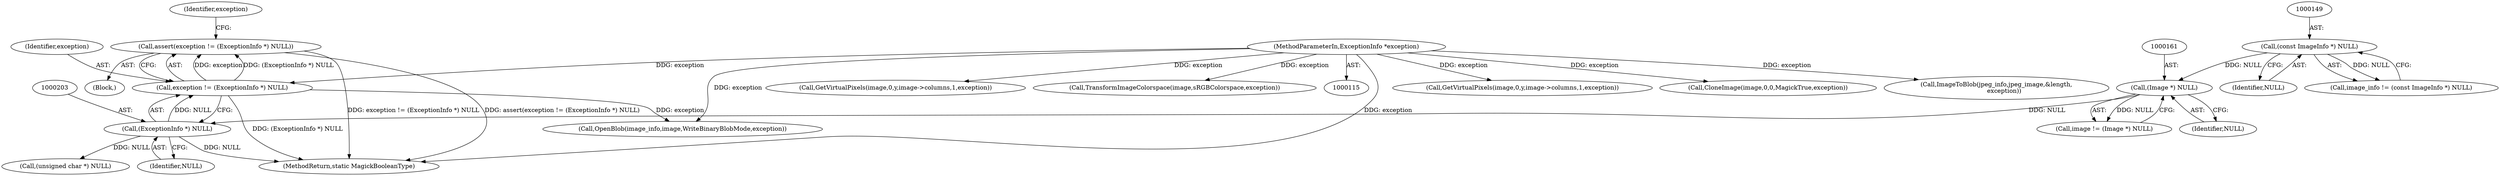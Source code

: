 digraph "0_ImageMagick_0f6fc2d5bf8f500820c3dbcf0d23ee14f2d9f734_4@API" {
"1000199" [label="(Call,assert(exception != (ExceptionInfo *) NULL))"];
"1000200" [label="(Call,exception != (ExceptionInfo *) NULL)"];
"1000118" [label="(MethodParameterIn,ExceptionInfo *exception)"];
"1000202" [label="(Call,(ExceptionInfo *) NULL)"];
"1000160" [label="(Call,(Image *) NULL)"];
"1000148" [label="(Call,(const ImageInfo *) NULL)"];
"1000160" [label="(Call,(Image *) NULL)"];
"1000119" [label="(Block,)"];
"1000150" [label="(Identifier,NULL)"];
"1000158" [label="(Call,image != (Image *) NULL)"];
"1000146" [label="(Call,image_info != (const ImageInfo *) NULL)"];
"1000201" [label="(Identifier,exception)"];
"1000162" [label="(Identifier,NULL)"];
"1000213" [label="(Call,OpenBlob(image_info,image,WriteBinaryBlobMode,exception))"];
"1000199" [label="(Call,assert(exception != (ExceptionInfo *) NULL))"];
"1000204" [label="(Identifier,NULL)"];
"1000148" [label="(Call,(const ImageInfo *) NULL)"];
"1001562" [label="(Call,GetVirtualPixels(image,0,y,image->columns,1,exception))"];
"1001948" [label="(MethodReturn,static MagickBooleanType)"];
"1000200" [label="(Call,exception != (ExceptionInfo *) NULL)"];
"1000849" [label="(Call,CloneImage(image,0,0,MagickTrue,exception))"];
"1000887" [label="(Call,ImageToBlob(jpeg_info,jpeg_image,&length,\n        exception))"];
"1000208" [label="(Identifier,exception)"];
"1001729" [label="(Call,GetVirtualPixels(image,0,y,image->columns,1,exception))"];
"1000118" [label="(MethodParameterIn,ExceptionInfo *exception)"];
"1000509" [label="(Call,(unsigned char *) NULL)"];
"1000226" [label="(Call,TransformImageColorspace(image,sRGBColorspace,exception))"];
"1000202" [label="(Call,(ExceptionInfo *) NULL)"];
"1000199" -> "1000119"  [label="AST: "];
"1000199" -> "1000200"  [label="CFG: "];
"1000200" -> "1000199"  [label="AST: "];
"1000208" -> "1000199"  [label="CFG: "];
"1000199" -> "1001948"  [label="DDG: exception != (ExceptionInfo *) NULL"];
"1000199" -> "1001948"  [label="DDG: assert(exception != (ExceptionInfo *) NULL)"];
"1000200" -> "1000199"  [label="DDG: exception"];
"1000200" -> "1000199"  [label="DDG: (ExceptionInfo *) NULL"];
"1000200" -> "1000202"  [label="CFG: "];
"1000201" -> "1000200"  [label="AST: "];
"1000202" -> "1000200"  [label="AST: "];
"1000200" -> "1001948"  [label="DDG: (ExceptionInfo *) NULL"];
"1000118" -> "1000200"  [label="DDG: exception"];
"1000202" -> "1000200"  [label="DDG: NULL"];
"1000200" -> "1000213"  [label="DDG: exception"];
"1000118" -> "1000115"  [label="AST: "];
"1000118" -> "1001948"  [label="DDG: exception"];
"1000118" -> "1000213"  [label="DDG: exception"];
"1000118" -> "1000226"  [label="DDG: exception"];
"1000118" -> "1000849"  [label="DDG: exception"];
"1000118" -> "1000887"  [label="DDG: exception"];
"1000118" -> "1001562"  [label="DDG: exception"];
"1000118" -> "1001729"  [label="DDG: exception"];
"1000202" -> "1000204"  [label="CFG: "];
"1000203" -> "1000202"  [label="AST: "];
"1000204" -> "1000202"  [label="AST: "];
"1000202" -> "1001948"  [label="DDG: NULL"];
"1000160" -> "1000202"  [label="DDG: NULL"];
"1000202" -> "1000509"  [label="DDG: NULL"];
"1000160" -> "1000158"  [label="AST: "];
"1000160" -> "1000162"  [label="CFG: "];
"1000161" -> "1000160"  [label="AST: "];
"1000162" -> "1000160"  [label="AST: "];
"1000158" -> "1000160"  [label="CFG: "];
"1000160" -> "1000158"  [label="DDG: NULL"];
"1000148" -> "1000160"  [label="DDG: NULL"];
"1000148" -> "1000146"  [label="AST: "];
"1000148" -> "1000150"  [label="CFG: "];
"1000149" -> "1000148"  [label="AST: "];
"1000150" -> "1000148"  [label="AST: "];
"1000146" -> "1000148"  [label="CFG: "];
"1000148" -> "1000146"  [label="DDG: NULL"];
}

